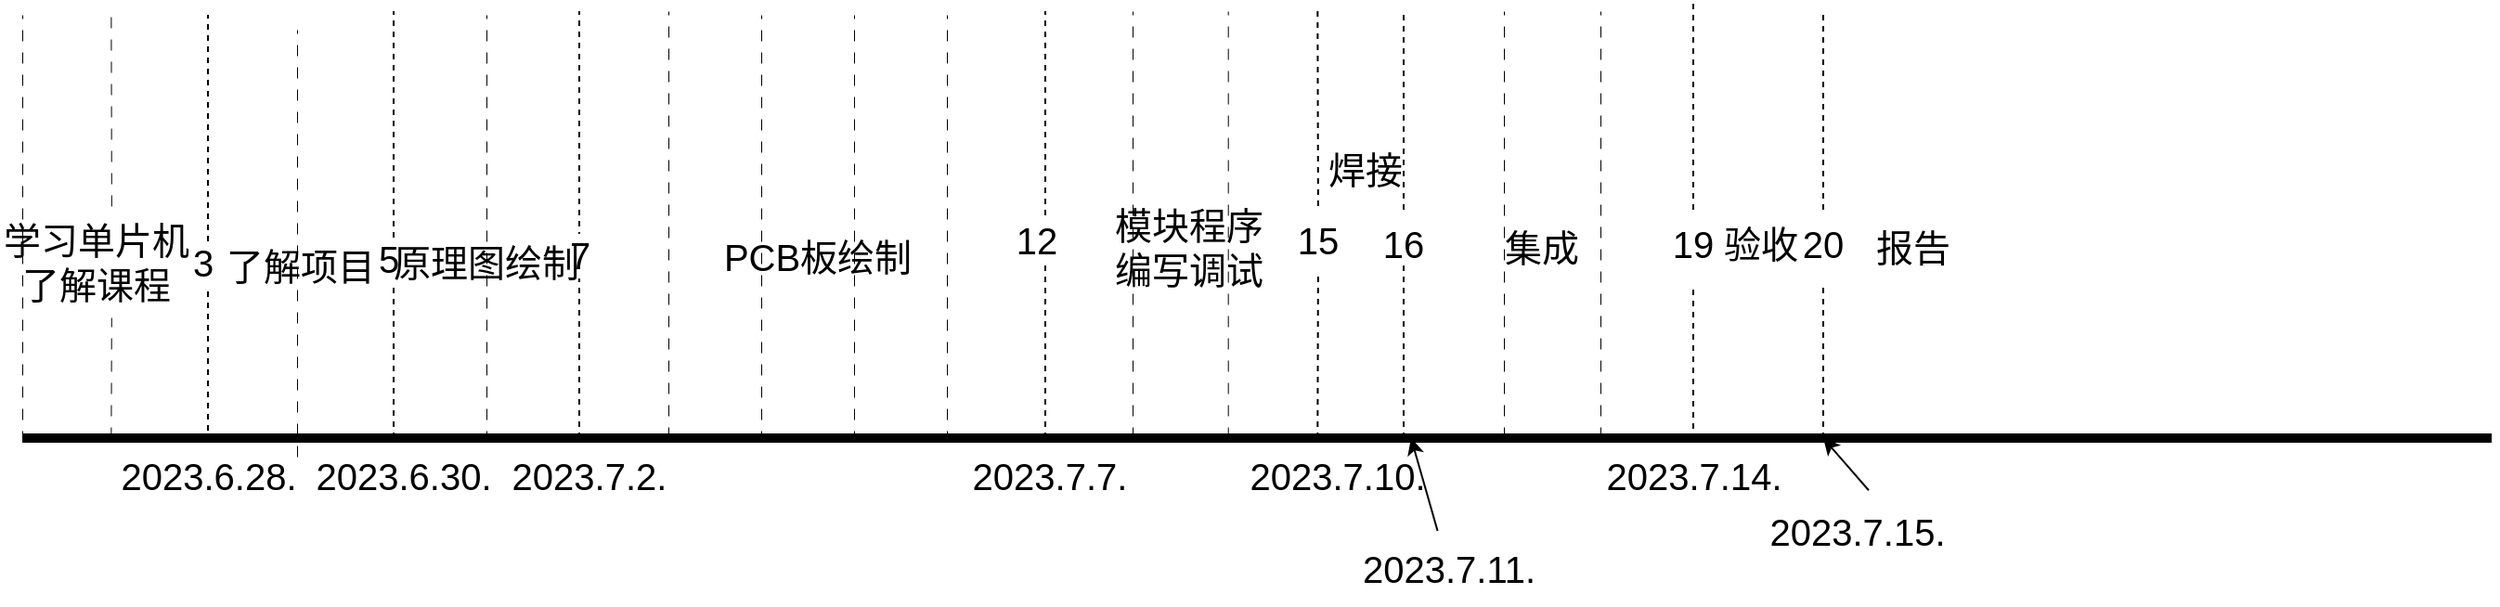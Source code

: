 <mxfile version="21.6.1" type="device">
  <diagram name="第 1 页" id="-m9elN7IJ1GQIdROh7ph">
    <mxGraphModel dx="695" dy="476" grid="1" gridSize="10" guides="1" tooltips="1" connect="1" arrows="1" fold="1" page="1" pageScale="1" pageWidth="827" pageHeight="1169" math="0" shadow="0">
      <root>
        <mxCell id="0" />
        <mxCell id="1" parent="0" />
        <mxCell id="LPxqxRzMQUTXC-9E-1rx-3" value="" style="endArrow=none;html=1;rounded=1;strokeWidth=5;" parent="1" edge="1">
          <mxGeometry width="50" height="50" relative="1" as="geometry">
            <mxPoint x="82" y="640" as="sourcePoint" />
            <mxPoint x="1412" y="640" as="targetPoint" />
          </mxGeometry>
        </mxCell>
        <mxCell id="LPxqxRzMQUTXC-9E-1rx-4" value="" style="endArrow=none;html=1;rounded=0;dashed=1;" parent="1" edge="1">
          <mxGeometry width="50" height="50" relative="1" as="geometry">
            <mxPoint x="633" y="640" as="sourcePoint" />
            <mxPoint x="633" y="410" as="targetPoint" />
          </mxGeometry>
        </mxCell>
        <mxCell id="LPxqxRzMQUTXC-9E-1rx-5" value="" style="endArrow=none;html=1;rounded=0;dashed=1;" parent="1" edge="1">
          <mxGeometry width="50" height="50" relative="1" as="geometry">
            <mxPoint x="382" y="640" as="sourcePoint" />
            <mxPoint x="382" y="410" as="targetPoint" />
          </mxGeometry>
        </mxCell>
        <mxCell id="LPxqxRzMQUTXC-9E-1rx-9" value="&lt;span style=&quot;font-size: 20px;&quot;&gt;7&lt;br&gt;&lt;/span&gt;" style="edgeLabel;html=1;align=center;verticalAlign=middle;resizable=0;points=[];" parent="LPxqxRzMQUTXC-9E-1rx-5" vertex="1" connectable="0">
          <mxGeometry x="-0.084" y="-3" relative="1" as="geometry">
            <mxPoint x="-3" y="6" as="offset" />
          </mxGeometry>
        </mxCell>
        <mxCell id="LPxqxRzMQUTXC-9E-1rx-6" value="" style="endArrow=none;html=1;rounded=0;dashed=1;" parent="1" edge="1">
          <mxGeometry width="50" height="50" relative="1" as="geometry">
            <mxPoint x="282" y="640" as="sourcePoint" />
            <mxPoint x="282" y="410" as="targetPoint" />
          </mxGeometry>
        </mxCell>
        <mxCell id="LPxqxRzMQUTXC-9E-1rx-10" value="&lt;font style=&quot;font-size: 20px;&quot;&gt;5&lt;/font&gt;" style="edgeLabel;html=1;align=center;verticalAlign=middle;resizable=0;points=[];" parent="LPxqxRzMQUTXC-9E-1rx-6" vertex="1" connectable="0">
          <mxGeometry x="-0.157" y="3" relative="1" as="geometry">
            <mxPoint as="offset" />
          </mxGeometry>
        </mxCell>
        <mxCell id="LPxqxRzMQUTXC-9E-1rx-7" value="&lt;font style=&quot;font-size: 20px;&quot;&gt;原理图绘制&lt;/font&gt;" style="text;html=1;align=left;verticalAlign=middle;resizable=0;points=[];autosize=1;strokeColor=none;fillColor=none;" parent="1" vertex="1">
          <mxGeometry x="280" y="525" width="120" height="40" as="geometry" />
        </mxCell>
        <mxCell id="LPxqxRzMQUTXC-9E-1rx-8" value="&lt;font style=&quot;font-size: 20px;&quot;&gt;PCB板绘制&lt;/font&gt;" style="text;html=1;align=center;verticalAlign=middle;resizable=0;points=[];autosize=1;strokeColor=none;fillColor=none;" parent="1" vertex="1">
          <mxGeometry x="450" y="522" width="120" height="40" as="geometry" />
        </mxCell>
        <mxCell id="LPxqxRzMQUTXC-9E-1rx-12" value="&lt;span style=&quot;font-size: 20px;&quot;&gt;12&lt;br&gt;&lt;/span&gt;" style="edgeLabel;html=1;align=center;verticalAlign=middle;resizable=0;points=[];" parent="1" vertex="1" connectable="0">
          <mxGeometry x="600.0" y="520.003" as="geometry">
            <mxPoint x="28" y="13" as="offset" />
          </mxGeometry>
        </mxCell>
        <mxCell id="LPxqxRzMQUTXC-9E-1rx-13" value="" style="endArrow=none;html=1;rounded=0;dashed=1;" parent="1" edge="1" source="LPxqxRzMQUTXC-9E-1rx-14">
          <mxGeometry width="50" height="50" relative="1" as="geometry">
            <mxPoint x="779.66" y="640" as="sourcePoint" />
            <mxPoint x="779.66" y="410" as="targetPoint" />
          </mxGeometry>
        </mxCell>
        <mxCell id="LPxqxRzMQUTXC-9E-1rx-15" value="&lt;font style=&quot;font-size: 20px;&quot;&gt;模块程序&lt;br&gt;编写调试&lt;/font&gt;" style="text;html=1;align=center;verticalAlign=middle;resizable=0;points=[];autosize=1;strokeColor=none;fillColor=none;" parent="1" vertex="1">
          <mxGeometry x="660" y="507" width="100" height="60" as="geometry" />
        </mxCell>
        <mxCell id="LPxqxRzMQUTXC-9E-1rx-18" value="&lt;font style=&quot;font-size: 20px;&quot;&gt;2023.7.7.&lt;/font&gt;" style="text;html=1;align=center;verticalAlign=middle;resizable=0;points=[];autosize=1;strokeColor=none;fillColor=none;" parent="1" vertex="1">
          <mxGeometry x="580" y="640" width="110" height="40" as="geometry" />
        </mxCell>
        <mxCell id="LPxqxRzMQUTXC-9E-1rx-19" value="&lt;font style=&quot;font-size: 20px;&quot;&gt;2023.7.2.&lt;/font&gt;" style="text;html=1;align=center;verticalAlign=middle;resizable=0;points=[];autosize=1;strokeColor=none;fillColor=none;" parent="1" vertex="1">
          <mxGeometry x="332" y="640" width="110" height="40" as="geometry" />
        </mxCell>
        <mxCell id="LPxqxRzMQUTXC-9E-1rx-20" value="&lt;font style=&quot;font-size: 20px;&quot;&gt;2023.6.30.&lt;/font&gt;" style="text;html=1;align=center;verticalAlign=middle;resizable=0;points=[];autosize=1;strokeColor=none;fillColor=none;" parent="1" vertex="1">
          <mxGeometry x="227" y="640" width="120" height="40" as="geometry" />
        </mxCell>
        <mxCell id="LPxqxRzMQUTXC-9E-1rx-21" value="" style="endArrow=none;html=1;rounded=0;dashed=1;" parent="1" edge="1">
          <mxGeometry width="50" height="50" relative="1" as="geometry">
            <mxPoint x="182" y="642" as="sourcePoint" />
            <mxPoint x="182" y="412" as="targetPoint" />
          </mxGeometry>
        </mxCell>
        <mxCell id="LPxqxRzMQUTXC-9E-1rx-22" value="&lt;font style=&quot;font-size: 20px;&quot;&gt;3&lt;/font&gt;" style="edgeLabel;html=1;align=center;verticalAlign=middle;resizable=0;points=[];" parent="LPxqxRzMQUTXC-9E-1rx-21" vertex="1" connectable="0">
          <mxGeometry x="-0.157" y="3" relative="1" as="geometry">
            <mxPoint as="offset" />
          </mxGeometry>
        </mxCell>
        <mxCell id="LPxqxRzMQUTXC-9E-1rx-23" value="&lt;span style=&quot;font-size: 20px;&quot;&gt;了解项目&lt;/span&gt;" style="text;html=1;align=left;verticalAlign=middle;resizable=0;points=[];autosize=1;strokeColor=none;fillColor=none;" parent="1" vertex="1">
          <mxGeometry x="190" y="527" width="100" height="40" as="geometry" />
        </mxCell>
        <mxCell id="LPxqxRzMQUTXC-9E-1rx-24" value="&lt;font style=&quot;font-size: 20px;&quot;&gt;2023.6.28.&lt;/font&gt;" style="text;html=1;align=center;verticalAlign=middle;resizable=0;points=[];autosize=1;strokeColor=none;fillColor=none;" parent="1" vertex="1">
          <mxGeometry x="122" y="640" width="120" height="40" as="geometry" />
        </mxCell>
        <mxCell id="LPxqxRzMQUTXC-9E-1rx-26" value="" style="endArrow=none;html=1;rounded=0;dashed=1;" parent="1" edge="1" source="8q74XQy3WdVCy8lBjbEi-3">
          <mxGeometry width="50" height="50" relative="1" as="geometry">
            <mxPoint x="982" y="635" as="sourcePoint" />
            <mxPoint x="982" y="405" as="targetPoint" />
          </mxGeometry>
        </mxCell>
        <mxCell id="LPxqxRzMQUTXC-9E-1rx-30" value="&lt;font style=&quot;font-size: 20px;&quot;&gt;2023.7.10.&lt;/font&gt;" style="text;html=1;align=center;verticalAlign=middle;resizable=0;points=[];autosize=1;strokeColor=none;fillColor=none;" parent="1" vertex="1">
          <mxGeometry x="730" y="640" width="120" height="40" as="geometry" />
        </mxCell>
        <mxCell id="LPxqxRzMQUTXC-9E-1rx-31" value="&lt;font style=&quot;font-size: 20px;&quot;&gt;2023.7.11.&lt;/font&gt;" style="text;html=1;align=center;verticalAlign=middle;resizable=0;points=[];autosize=1;strokeColor=none;fillColor=none;" parent="1" vertex="1">
          <mxGeometry x="790" y="690" width="120" height="40" as="geometry" />
        </mxCell>
        <mxCell id="LPxqxRzMQUTXC-9E-1rx-40" value="&lt;font style=&quot;font-size: 20px;&quot;&gt;2023.7.14.&lt;/font&gt;" style="text;html=1;align=center;verticalAlign=middle;resizable=0;points=[];autosize=1;strokeColor=none;fillColor=none;" parent="1" vertex="1">
          <mxGeometry x="922" y="640" width="120" height="40" as="geometry" />
        </mxCell>
        <mxCell id="LPxqxRzMQUTXC-9E-1rx-41" value="" style="endArrow=none;html=1;rounded=0;dashed=1;" parent="1" edge="1" source="LPxqxRzMQUTXC-9E-1rx-42">
          <mxGeometry width="50" height="50" relative="1" as="geometry">
            <mxPoint x="826" y="640" as="sourcePoint" />
            <mxPoint x="826" y="410" as="targetPoint" />
          </mxGeometry>
        </mxCell>
        <mxCell id="8q74XQy3WdVCy8lBjbEi-2" value="" style="endArrow=classic;html=1;rounded=0;" edge="1" parent="1" source="LPxqxRzMQUTXC-9E-1rx-31">
          <mxGeometry width="50" height="50" relative="1" as="geometry">
            <mxPoint x="972" y="580" as="sourcePoint" />
            <mxPoint x="830" y="640" as="targetPoint" />
          </mxGeometry>
        </mxCell>
        <mxCell id="8q74XQy3WdVCy8lBjbEi-4" value="&lt;span style=&quot;font-size: 20px;&quot;&gt;集成&lt;br&gt;&lt;/span&gt;" style="text;html=1;align=center;verticalAlign=middle;resizable=0;points=[];autosize=1;strokeColor=none;fillColor=none;" vertex="1" parent="1">
          <mxGeometry x="870" y="517" width="60" height="40" as="geometry" />
        </mxCell>
        <mxCell id="8q74XQy3WdVCy8lBjbEi-5" value="" style="endArrow=none;html=1;rounded=0;dashed=1;" edge="1" parent="1" source="8q74XQy3WdVCy8lBjbEi-7">
          <mxGeometry width="50" height="50" relative="1" as="geometry">
            <mxPoint x="1052" y="640" as="sourcePoint" />
            <mxPoint x="1052" y="410" as="targetPoint" />
          </mxGeometry>
        </mxCell>
        <mxCell id="8q74XQy3WdVCy8lBjbEi-9" value="" style="endArrow=none;html=1;rounded=0;dashed=1;" edge="1" parent="1" target="8q74XQy3WdVCy8lBjbEi-7">
          <mxGeometry width="50" height="50" relative="1" as="geometry">
            <mxPoint x="1052" y="640" as="sourcePoint" />
            <mxPoint x="1052" y="410" as="targetPoint" />
          </mxGeometry>
        </mxCell>
        <mxCell id="8q74XQy3WdVCy8lBjbEi-7" value="&lt;div style=&quot;&quot;&gt;&lt;span style=&quot;background-color: rgb(255, 255, 255); font-size: 20px;&quot;&gt;20&lt;/span&gt;&lt;/div&gt;" style="text;whiteSpace=wrap;html=1;align=center;" vertex="1" parent="1">
          <mxGeometry x="1022" y="517" width="60" height="40" as="geometry" />
        </mxCell>
        <mxCell id="8q74XQy3WdVCy8lBjbEi-11" value="" style="endArrow=none;html=1;rounded=0;dashed=1;" edge="1" parent="1" target="8q74XQy3WdVCy8lBjbEi-3">
          <mxGeometry width="50" height="50" relative="1" as="geometry">
            <mxPoint x="982" y="635" as="sourcePoint" />
            <mxPoint x="982" y="405" as="targetPoint" />
          </mxGeometry>
        </mxCell>
        <mxCell id="8q74XQy3WdVCy8lBjbEi-3" value="&lt;div style=&quot;&quot;&gt;&lt;span style=&quot;background-color: rgb(255, 255, 255); font-size: 20px;&quot;&gt;19&lt;/span&gt;&lt;/div&gt;" style="text;whiteSpace=wrap;html=1;align=center;" vertex="1" parent="1">
          <mxGeometry x="952" y="517" width="60" height="40" as="geometry" />
        </mxCell>
        <mxCell id="8q74XQy3WdVCy8lBjbEi-12" value="" style="endArrow=none;html=1;rounded=0;dashed=1;" edge="1" parent="1" target="LPxqxRzMQUTXC-9E-1rx-42">
          <mxGeometry width="50" height="50" relative="1" as="geometry">
            <mxPoint x="826" y="640" as="sourcePoint" />
            <mxPoint x="826" y="410" as="targetPoint" />
          </mxGeometry>
        </mxCell>
        <mxCell id="LPxqxRzMQUTXC-9E-1rx-42" value="&lt;div style=&quot;&quot;&gt;&lt;span style=&quot;background-color: rgb(255, 255, 255); font-size: 20px;&quot;&gt;16&lt;/span&gt;&lt;/div&gt;" style="text;whiteSpace=wrap;html=1;align=center;" parent="1" vertex="1">
          <mxGeometry x="808" y="517" width="36" height="25" as="geometry" />
        </mxCell>
        <mxCell id="8q74XQy3WdVCy8lBjbEi-13" value="&lt;font style=&quot;font-size: 20px;&quot;&gt;2023.7.15.&lt;/font&gt;" style="text;html=1;align=center;verticalAlign=middle;resizable=0;points=[];autosize=1;strokeColor=none;fillColor=none;" vertex="1" parent="1">
          <mxGeometry x="1010" y="670" width="120" height="40" as="geometry" />
        </mxCell>
        <mxCell id="8q74XQy3WdVCy8lBjbEi-14" value="&lt;span style=&quot;font-size: 20px;&quot;&gt;验收&lt;br&gt;&lt;/span&gt;" style="text;html=1;align=center;verticalAlign=middle;resizable=0;points=[];autosize=1;strokeColor=none;fillColor=none;" vertex="1" parent="1">
          <mxGeometry x="988" y="515" width="60" height="40" as="geometry" />
        </mxCell>
        <mxCell id="8q74XQy3WdVCy8lBjbEi-15" value="&lt;span style=&quot;font-size: 20px;&quot;&gt;报告&lt;br&gt;&lt;/span&gt;" style="text;html=1;align=center;verticalAlign=middle;resizable=0;points=[];autosize=1;strokeColor=none;fillColor=none;" vertex="1" parent="1">
          <mxGeometry x="1070" y="517" width="60" height="40" as="geometry" />
        </mxCell>
        <mxCell id="8q74XQy3WdVCy8lBjbEi-16" value="" style="endArrow=classic;html=1;rounded=0;exitX=0.554;exitY=-0.047;exitDx=0;exitDy=0;exitPerimeter=0;" edge="1" parent="1" source="8q74XQy3WdVCy8lBjbEi-13">
          <mxGeometry width="50" height="50" relative="1" as="geometry">
            <mxPoint x="1082" y="600" as="sourcePoint" />
            <mxPoint x="1052" y="640" as="targetPoint" />
          </mxGeometry>
        </mxCell>
        <mxCell id="8q74XQy3WdVCy8lBjbEi-17" value="" style="endArrow=none;html=1;rounded=0;dashed=1;dashPattern=12 12;strokeWidth=0.5;" edge="1" parent="1">
          <mxGeometry width="50" height="50" relative="1" as="geometry">
            <mxPoint x="82" y="642" as="sourcePoint" />
            <mxPoint x="82" y="412" as="targetPoint" />
          </mxGeometry>
        </mxCell>
        <mxCell id="8q74XQy3WdVCy8lBjbEi-19" value="" style="endArrow=none;html=1;rounded=0;dashed=1;dashPattern=12 12;strokeWidth=0.5;" edge="1" parent="1" source="LPxqxRzMQUTXC-9E-1rx-25">
          <mxGeometry width="50" height="50" relative="1" as="geometry">
            <mxPoint x="129.68" y="640" as="sourcePoint" />
            <mxPoint x="129.68" y="410" as="targetPoint" />
          </mxGeometry>
        </mxCell>
        <mxCell id="8q74XQy3WdVCy8lBjbEi-20" value="" style="endArrow=none;html=1;rounded=0;dashed=1;dashPattern=12 12;strokeWidth=0.5;" edge="1" parent="1">
          <mxGeometry width="50" height="50" relative="1" as="geometry">
            <mxPoint x="230" y="650" as="sourcePoint" />
            <mxPoint x="230" y="420" as="targetPoint" />
          </mxGeometry>
        </mxCell>
        <mxCell id="8q74XQy3WdVCy8lBjbEi-21" value="" style="endArrow=none;html=1;rounded=0;dashed=1;dashPattern=12 12;strokeWidth=0.5;" edge="1" parent="1">
          <mxGeometry width="50" height="50" relative="1" as="geometry">
            <mxPoint x="332" y="642" as="sourcePoint" />
            <mxPoint x="332" y="412" as="targetPoint" />
          </mxGeometry>
        </mxCell>
        <mxCell id="8q74XQy3WdVCy8lBjbEi-22" value="" style="endArrow=none;html=1;rounded=0;dashed=1;dashPattern=12 12;strokeWidth=0.5;" edge="1" parent="1">
          <mxGeometry width="50" height="50" relative="1" as="geometry">
            <mxPoint x="430" y="640" as="sourcePoint" />
            <mxPoint x="430" y="410" as="targetPoint" />
          </mxGeometry>
        </mxCell>
        <mxCell id="8q74XQy3WdVCy8lBjbEi-24" value="" style="endArrow=none;html=1;rounded=0;dashed=1;dashPattern=12 12;strokeWidth=0.5;" edge="1" parent="1">
          <mxGeometry width="50" height="50" relative="1" as="geometry">
            <mxPoint x="480" y="642" as="sourcePoint" />
            <mxPoint x="480" y="412" as="targetPoint" />
          </mxGeometry>
        </mxCell>
        <mxCell id="8q74XQy3WdVCy8lBjbEi-25" value="" style="endArrow=none;html=1;rounded=0;dashed=1;dashPattern=12 12;strokeWidth=0.5;" edge="1" parent="1">
          <mxGeometry width="50" height="50" relative="1" as="geometry">
            <mxPoint x="530" y="642" as="sourcePoint" />
            <mxPoint x="530" y="412" as="targetPoint" />
          </mxGeometry>
        </mxCell>
        <mxCell id="8q74XQy3WdVCy8lBjbEi-26" value="" style="endArrow=none;html=1;rounded=0;dashed=1;dashPattern=12 12;strokeWidth=0.5;" edge="1" parent="1">
          <mxGeometry width="50" height="50" relative="1" as="geometry">
            <mxPoint x="580" y="642" as="sourcePoint" />
            <mxPoint x="580" y="412" as="targetPoint" />
          </mxGeometry>
        </mxCell>
        <mxCell id="8q74XQy3WdVCy8lBjbEi-28" value="" style="endArrow=none;html=1;rounded=0;dashed=1;dashPattern=12 12;strokeWidth=0.5;" edge="1" parent="1">
          <mxGeometry width="50" height="50" relative="1" as="geometry">
            <mxPoint x="680" y="640" as="sourcePoint" />
            <mxPoint x="680" y="410" as="targetPoint" />
          </mxGeometry>
        </mxCell>
        <mxCell id="8q74XQy3WdVCy8lBjbEi-29" value="" style="endArrow=none;html=1;rounded=0;dashed=1;dashPattern=12 12;strokeWidth=0.5;" edge="1" parent="1">
          <mxGeometry width="50" height="50" relative="1" as="geometry">
            <mxPoint x="731.35" y="640" as="sourcePoint" />
            <mxPoint x="731.35" y="410" as="targetPoint" />
          </mxGeometry>
        </mxCell>
        <mxCell id="8q74XQy3WdVCy8lBjbEi-31" value="" style="endArrow=none;html=1;rounded=0;dashed=1;" edge="1" parent="1" target="LPxqxRzMQUTXC-9E-1rx-14">
          <mxGeometry width="50" height="50" relative="1" as="geometry">
            <mxPoint x="779.66" y="640" as="sourcePoint" />
            <mxPoint x="779.66" y="410" as="targetPoint" />
          </mxGeometry>
        </mxCell>
        <mxCell id="LPxqxRzMQUTXC-9E-1rx-14" value="&lt;div style=&quot;&quot;&gt;&lt;span style=&quot;background-color: rgb(255, 255, 255); font-size: 20px;&quot;&gt;15&lt;/span&gt;&lt;/div&gt;" style="text;whiteSpace=wrap;html=1;align=center;" parent="1" vertex="1">
          <mxGeometry x="760" y="515" width="40" height="35" as="geometry" />
        </mxCell>
        <mxCell id="8q74XQy3WdVCy8lBjbEi-34" value="" style="endArrow=none;html=1;rounded=0;dashed=1;dashPattern=12 12;strokeWidth=0.5;" edge="1" parent="1">
          <mxGeometry width="50" height="50" relative="1" as="geometry">
            <mxPoint x="880" y="640" as="sourcePoint" />
            <mxPoint x="880" y="410" as="targetPoint" />
          </mxGeometry>
        </mxCell>
        <mxCell id="8q74XQy3WdVCy8lBjbEi-35" value="" style="endArrow=none;html=1;rounded=0;dashed=1;dashPattern=12 12;strokeWidth=0.5;" edge="1" parent="1">
          <mxGeometry width="50" height="50" relative="1" as="geometry">
            <mxPoint x="932" y="640" as="sourcePoint" />
            <mxPoint x="932" y="410" as="targetPoint" />
          </mxGeometry>
        </mxCell>
        <mxCell id="8q74XQy3WdVCy8lBjbEi-36" value="" style="endArrow=none;html=1;rounded=0;dashed=1;dashPattern=12 12;strokeWidth=0.5;" edge="1" parent="1" target="LPxqxRzMQUTXC-9E-1rx-25">
          <mxGeometry width="50" height="50" relative="1" as="geometry">
            <mxPoint x="129.68" y="640" as="sourcePoint" />
            <mxPoint x="129.68" y="410" as="targetPoint" />
          </mxGeometry>
        </mxCell>
        <mxCell id="LPxqxRzMQUTXC-9E-1rx-25" value="&lt;div style=&quot;text-align: center;&quot;&gt;&lt;span style=&quot;font-size: 20px; background-color: initial;&quot;&gt;学习单片机&lt;/span&gt;&lt;/div&gt;&lt;span style=&quot;font-size: 20px;&quot;&gt;&lt;div style=&quot;text-align: center;&quot;&gt;&lt;span style=&quot;background-color: initial;&quot;&gt;了解课程&lt;/span&gt;&lt;/div&gt;&lt;/span&gt;" style="text;html=1;align=left;verticalAlign=middle;resizable=0;points=[];autosize=1;strokeColor=none;fillColor=none;" parent="1" vertex="1">
          <mxGeometry x="70" y="515" width="120" height="60" as="geometry" />
        </mxCell>
        <mxCell id="LPxqxRzMQUTXC-9E-1rx-43" value="&lt;span style=&quot;font-size: 20px;&quot;&gt;焊接&lt;/span&gt;" style="text;html=1;align=center;verticalAlign=middle;resizable=0;points=[];autosize=1;strokeColor=none;fillColor=none;" parent="1" vertex="1">
          <mxGeometry x="775" y="475" width="60" height="40" as="geometry" />
        </mxCell>
      </root>
    </mxGraphModel>
  </diagram>
</mxfile>
